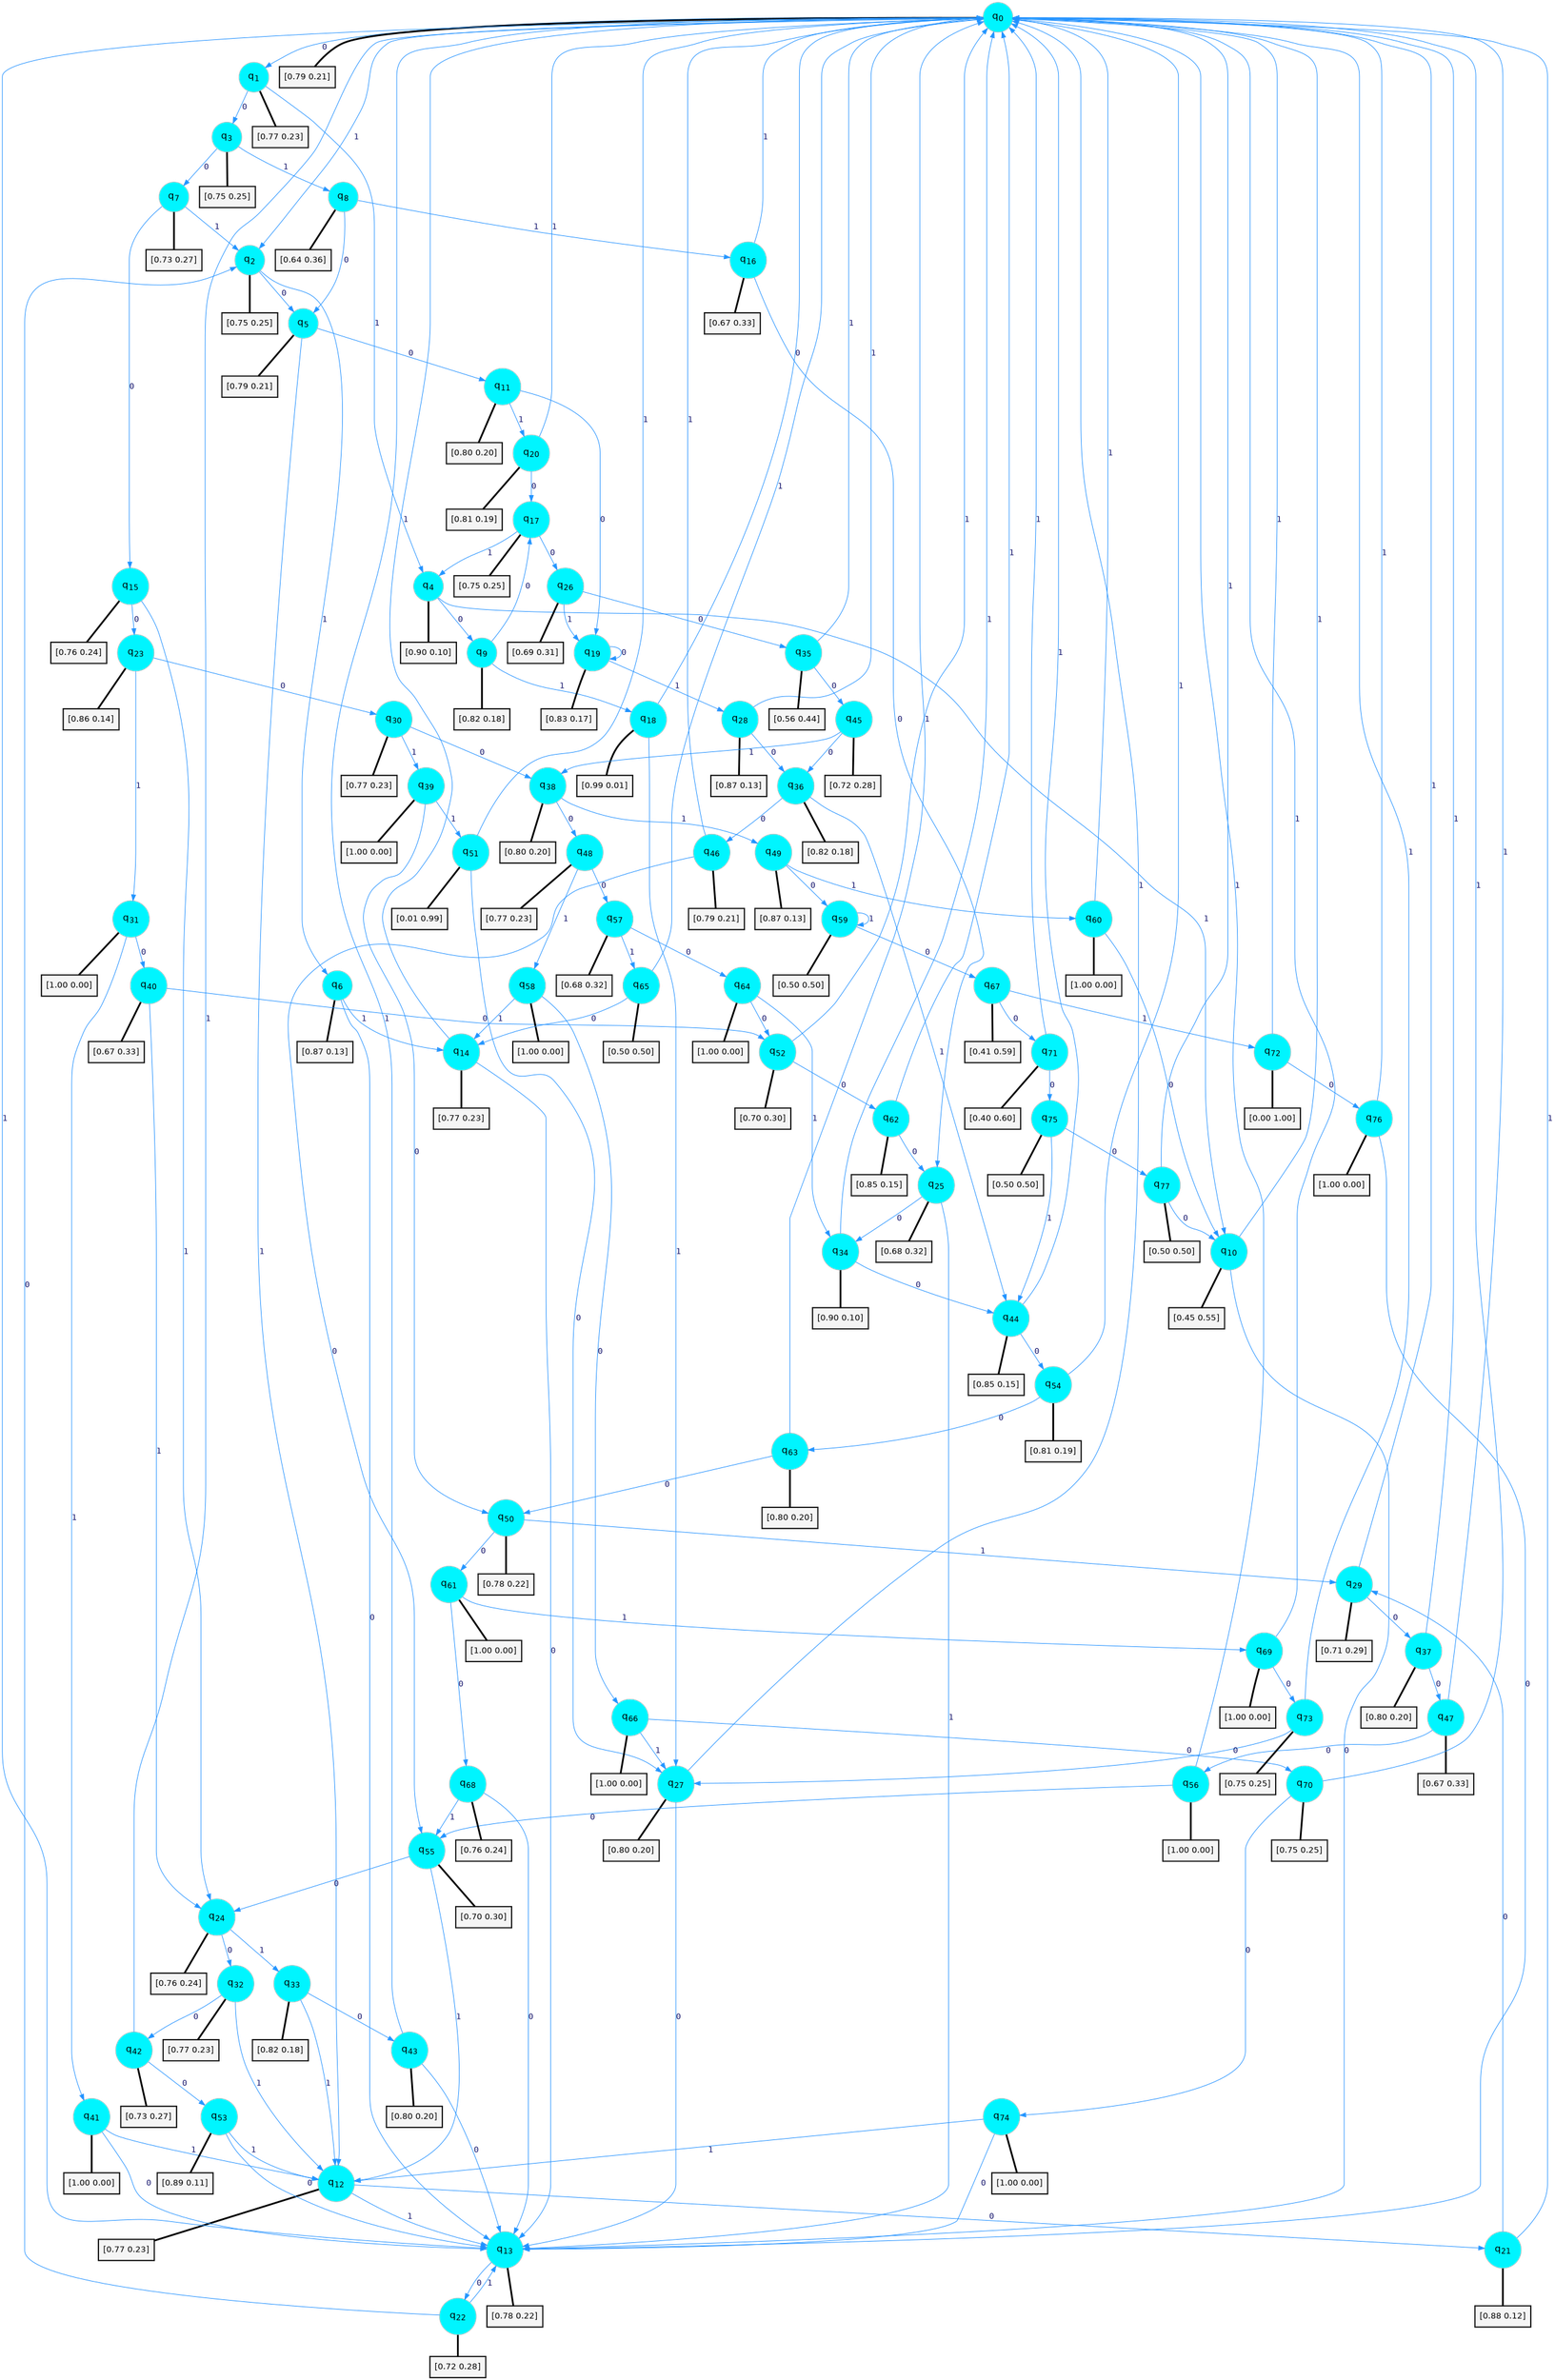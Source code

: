 digraph G {
graph [
bgcolor=transparent, dpi=300, rankdir=TD, size="40,25"];
node [
color=gray, fillcolor=turquoise1, fontcolor=black, fontname=Helvetica, fontsize=16, fontweight=bold, shape=circle, style=filled];
edge [
arrowsize=1, color=dodgerblue1, fontcolor=midnightblue, fontname=courier, fontweight=bold, penwidth=1, style=solid, weight=20];
0[label=<q<SUB>0</SUB>>];
1[label=<q<SUB>1</SUB>>];
2[label=<q<SUB>2</SUB>>];
3[label=<q<SUB>3</SUB>>];
4[label=<q<SUB>4</SUB>>];
5[label=<q<SUB>5</SUB>>];
6[label=<q<SUB>6</SUB>>];
7[label=<q<SUB>7</SUB>>];
8[label=<q<SUB>8</SUB>>];
9[label=<q<SUB>9</SUB>>];
10[label=<q<SUB>10</SUB>>];
11[label=<q<SUB>11</SUB>>];
12[label=<q<SUB>12</SUB>>];
13[label=<q<SUB>13</SUB>>];
14[label=<q<SUB>14</SUB>>];
15[label=<q<SUB>15</SUB>>];
16[label=<q<SUB>16</SUB>>];
17[label=<q<SUB>17</SUB>>];
18[label=<q<SUB>18</SUB>>];
19[label=<q<SUB>19</SUB>>];
20[label=<q<SUB>20</SUB>>];
21[label=<q<SUB>21</SUB>>];
22[label=<q<SUB>22</SUB>>];
23[label=<q<SUB>23</SUB>>];
24[label=<q<SUB>24</SUB>>];
25[label=<q<SUB>25</SUB>>];
26[label=<q<SUB>26</SUB>>];
27[label=<q<SUB>27</SUB>>];
28[label=<q<SUB>28</SUB>>];
29[label=<q<SUB>29</SUB>>];
30[label=<q<SUB>30</SUB>>];
31[label=<q<SUB>31</SUB>>];
32[label=<q<SUB>32</SUB>>];
33[label=<q<SUB>33</SUB>>];
34[label=<q<SUB>34</SUB>>];
35[label=<q<SUB>35</SUB>>];
36[label=<q<SUB>36</SUB>>];
37[label=<q<SUB>37</SUB>>];
38[label=<q<SUB>38</SUB>>];
39[label=<q<SUB>39</SUB>>];
40[label=<q<SUB>40</SUB>>];
41[label=<q<SUB>41</SUB>>];
42[label=<q<SUB>42</SUB>>];
43[label=<q<SUB>43</SUB>>];
44[label=<q<SUB>44</SUB>>];
45[label=<q<SUB>45</SUB>>];
46[label=<q<SUB>46</SUB>>];
47[label=<q<SUB>47</SUB>>];
48[label=<q<SUB>48</SUB>>];
49[label=<q<SUB>49</SUB>>];
50[label=<q<SUB>50</SUB>>];
51[label=<q<SUB>51</SUB>>];
52[label=<q<SUB>52</SUB>>];
53[label=<q<SUB>53</SUB>>];
54[label=<q<SUB>54</SUB>>];
55[label=<q<SUB>55</SUB>>];
56[label=<q<SUB>56</SUB>>];
57[label=<q<SUB>57</SUB>>];
58[label=<q<SUB>58</SUB>>];
59[label=<q<SUB>59</SUB>>];
60[label=<q<SUB>60</SUB>>];
61[label=<q<SUB>61</SUB>>];
62[label=<q<SUB>62</SUB>>];
63[label=<q<SUB>63</SUB>>];
64[label=<q<SUB>64</SUB>>];
65[label=<q<SUB>65</SUB>>];
66[label=<q<SUB>66</SUB>>];
67[label=<q<SUB>67</SUB>>];
68[label=<q<SUB>68</SUB>>];
69[label=<q<SUB>69</SUB>>];
70[label=<q<SUB>70</SUB>>];
71[label=<q<SUB>71</SUB>>];
72[label=<q<SUB>72</SUB>>];
73[label=<q<SUB>73</SUB>>];
74[label=<q<SUB>74</SUB>>];
75[label=<q<SUB>75</SUB>>];
76[label=<q<SUB>76</SUB>>];
77[label=<q<SUB>77</SUB>>];
78[label="[0.79 0.21]", shape=box,fontcolor=black, fontname=Helvetica, fontsize=14, penwidth=2, fillcolor=whitesmoke,color=black];
79[label="[0.77 0.23]", shape=box,fontcolor=black, fontname=Helvetica, fontsize=14, penwidth=2, fillcolor=whitesmoke,color=black];
80[label="[0.75 0.25]", shape=box,fontcolor=black, fontname=Helvetica, fontsize=14, penwidth=2, fillcolor=whitesmoke,color=black];
81[label="[0.75 0.25]", shape=box,fontcolor=black, fontname=Helvetica, fontsize=14, penwidth=2, fillcolor=whitesmoke,color=black];
82[label="[0.90 0.10]", shape=box,fontcolor=black, fontname=Helvetica, fontsize=14, penwidth=2, fillcolor=whitesmoke,color=black];
83[label="[0.79 0.21]", shape=box,fontcolor=black, fontname=Helvetica, fontsize=14, penwidth=2, fillcolor=whitesmoke,color=black];
84[label="[0.87 0.13]", shape=box,fontcolor=black, fontname=Helvetica, fontsize=14, penwidth=2, fillcolor=whitesmoke,color=black];
85[label="[0.73 0.27]", shape=box,fontcolor=black, fontname=Helvetica, fontsize=14, penwidth=2, fillcolor=whitesmoke,color=black];
86[label="[0.64 0.36]", shape=box,fontcolor=black, fontname=Helvetica, fontsize=14, penwidth=2, fillcolor=whitesmoke,color=black];
87[label="[0.82 0.18]", shape=box,fontcolor=black, fontname=Helvetica, fontsize=14, penwidth=2, fillcolor=whitesmoke,color=black];
88[label="[0.45 0.55]", shape=box,fontcolor=black, fontname=Helvetica, fontsize=14, penwidth=2, fillcolor=whitesmoke,color=black];
89[label="[0.80 0.20]", shape=box,fontcolor=black, fontname=Helvetica, fontsize=14, penwidth=2, fillcolor=whitesmoke,color=black];
90[label="[0.77 0.23]", shape=box,fontcolor=black, fontname=Helvetica, fontsize=14, penwidth=2, fillcolor=whitesmoke,color=black];
91[label="[0.78 0.22]", shape=box,fontcolor=black, fontname=Helvetica, fontsize=14, penwidth=2, fillcolor=whitesmoke,color=black];
92[label="[0.77 0.23]", shape=box,fontcolor=black, fontname=Helvetica, fontsize=14, penwidth=2, fillcolor=whitesmoke,color=black];
93[label="[0.76 0.24]", shape=box,fontcolor=black, fontname=Helvetica, fontsize=14, penwidth=2, fillcolor=whitesmoke,color=black];
94[label="[0.67 0.33]", shape=box,fontcolor=black, fontname=Helvetica, fontsize=14, penwidth=2, fillcolor=whitesmoke,color=black];
95[label="[0.75 0.25]", shape=box,fontcolor=black, fontname=Helvetica, fontsize=14, penwidth=2, fillcolor=whitesmoke,color=black];
96[label="[0.99 0.01]", shape=box,fontcolor=black, fontname=Helvetica, fontsize=14, penwidth=2, fillcolor=whitesmoke,color=black];
97[label="[0.83 0.17]", shape=box,fontcolor=black, fontname=Helvetica, fontsize=14, penwidth=2, fillcolor=whitesmoke,color=black];
98[label="[0.81 0.19]", shape=box,fontcolor=black, fontname=Helvetica, fontsize=14, penwidth=2, fillcolor=whitesmoke,color=black];
99[label="[0.88 0.12]", shape=box,fontcolor=black, fontname=Helvetica, fontsize=14, penwidth=2, fillcolor=whitesmoke,color=black];
100[label="[0.72 0.28]", shape=box,fontcolor=black, fontname=Helvetica, fontsize=14, penwidth=2, fillcolor=whitesmoke,color=black];
101[label="[0.86 0.14]", shape=box,fontcolor=black, fontname=Helvetica, fontsize=14, penwidth=2, fillcolor=whitesmoke,color=black];
102[label="[0.76 0.24]", shape=box,fontcolor=black, fontname=Helvetica, fontsize=14, penwidth=2, fillcolor=whitesmoke,color=black];
103[label="[0.68 0.32]", shape=box,fontcolor=black, fontname=Helvetica, fontsize=14, penwidth=2, fillcolor=whitesmoke,color=black];
104[label="[0.69 0.31]", shape=box,fontcolor=black, fontname=Helvetica, fontsize=14, penwidth=2, fillcolor=whitesmoke,color=black];
105[label="[0.80 0.20]", shape=box,fontcolor=black, fontname=Helvetica, fontsize=14, penwidth=2, fillcolor=whitesmoke,color=black];
106[label="[0.87 0.13]", shape=box,fontcolor=black, fontname=Helvetica, fontsize=14, penwidth=2, fillcolor=whitesmoke,color=black];
107[label="[0.71 0.29]", shape=box,fontcolor=black, fontname=Helvetica, fontsize=14, penwidth=2, fillcolor=whitesmoke,color=black];
108[label="[0.77 0.23]", shape=box,fontcolor=black, fontname=Helvetica, fontsize=14, penwidth=2, fillcolor=whitesmoke,color=black];
109[label="[1.00 0.00]", shape=box,fontcolor=black, fontname=Helvetica, fontsize=14, penwidth=2, fillcolor=whitesmoke,color=black];
110[label="[0.77 0.23]", shape=box,fontcolor=black, fontname=Helvetica, fontsize=14, penwidth=2, fillcolor=whitesmoke,color=black];
111[label="[0.82 0.18]", shape=box,fontcolor=black, fontname=Helvetica, fontsize=14, penwidth=2, fillcolor=whitesmoke,color=black];
112[label="[0.90 0.10]", shape=box,fontcolor=black, fontname=Helvetica, fontsize=14, penwidth=2, fillcolor=whitesmoke,color=black];
113[label="[0.56 0.44]", shape=box,fontcolor=black, fontname=Helvetica, fontsize=14, penwidth=2, fillcolor=whitesmoke,color=black];
114[label="[0.82 0.18]", shape=box,fontcolor=black, fontname=Helvetica, fontsize=14, penwidth=2, fillcolor=whitesmoke,color=black];
115[label="[0.80 0.20]", shape=box,fontcolor=black, fontname=Helvetica, fontsize=14, penwidth=2, fillcolor=whitesmoke,color=black];
116[label="[0.80 0.20]", shape=box,fontcolor=black, fontname=Helvetica, fontsize=14, penwidth=2, fillcolor=whitesmoke,color=black];
117[label="[1.00 0.00]", shape=box,fontcolor=black, fontname=Helvetica, fontsize=14, penwidth=2, fillcolor=whitesmoke,color=black];
118[label="[0.67 0.33]", shape=box,fontcolor=black, fontname=Helvetica, fontsize=14, penwidth=2, fillcolor=whitesmoke,color=black];
119[label="[1.00 0.00]", shape=box,fontcolor=black, fontname=Helvetica, fontsize=14, penwidth=2, fillcolor=whitesmoke,color=black];
120[label="[0.73 0.27]", shape=box,fontcolor=black, fontname=Helvetica, fontsize=14, penwidth=2, fillcolor=whitesmoke,color=black];
121[label="[0.80 0.20]", shape=box,fontcolor=black, fontname=Helvetica, fontsize=14, penwidth=2, fillcolor=whitesmoke,color=black];
122[label="[0.85 0.15]", shape=box,fontcolor=black, fontname=Helvetica, fontsize=14, penwidth=2, fillcolor=whitesmoke,color=black];
123[label="[0.72 0.28]", shape=box,fontcolor=black, fontname=Helvetica, fontsize=14, penwidth=2, fillcolor=whitesmoke,color=black];
124[label="[0.79 0.21]", shape=box,fontcolor=black, fontname=Helvetica, fontsize=14, penwidth=2, fillcolor=whitesmoke,color=black];
125[label="[0.67 0.33]", shape=box,fontcolor=black, fontname=Helvetica, fontsize=14, penwidth=2, fillcolor=whitesmoke,color=black];
126[label="[0.77 0.23]", shape=box,fontcolor=black, fontname=Helvetica, fontsize=14, penwidth=2, fillcolor=whitesmoke,color=black];
127[label="[0.87 0.13]", shape=box,fontcolor=black, fontname=Helvetica, fontsize=14, penwidth=2, fillcolor=whitesmoke,color=black];
128[label="[0.78 0.22]", shape=box,fontcolor=black, fontname=Helvetica, fontsize=14, penwidth=2, fillcolor=whitesmoke,color=black];
129[label="[0.01 0.99]", shape=box,fontcolor=black, fontname=Helvetica, fontsize=14, penwidth=2, fillcolor=whitesmoke,color=black];
130[label="[0.70 0.30]", shape=box,fontcolor=black, fontname=Helvetica, fontsize=14, penwidth=2, fillcolor=whitesmoke,color=black];
131[label="[0.89 0.11]", shape=box,fontcolor=black, fontname=Helvetica, fontsize=14, penwidth=2, fillcolor=whitesmoke,color=black];
132[label="[0.81 0.19]", shape=box,fontcolor=black, fontname=Helvetica, fontsize=14, penwidth=2, fillcolor=whitesmoke,color=black];
133[label="[0.70 0.30]", shape=box,fontcolor=black, fontname=Helvetica, fontsize=14, penwidth=2, fillcolor=whitesmoke,color=black];
134[label="[1.00 0.00]", shape=box,fontcolor=black, fontname=Helvetica, fontsize=14, penwidth=2, fillcolor=whitesmoke,color=black];
135[label="[0.68 0.32]", shape=box,fontcolor=black, fontname=Helvetica, fontsize=14, penwidth=2, fillcolor=whitesmoke,color=black];
136[label="[1.00 0.00]", shape=box,fontcolor=black, fontname=Helvetica, fontsize=14, penwidth=2, fillcolor=whitesmoke,color=black];
137[label="[0.50 0.50]", shape=box,fontcolor=black, fontname=Helvetica, fontsize=14, penwidth=2, fillcolor=whitesmoke,color=black];
138[label="[1.00 0.00]", shape=box,fontcolor=black, fontname=Helvetica, fontsize=14, penwidth=2, fillcolor=whitesmoke,color=black];
139[label="[1.00 0.00]", shape=box,fontcolor=black, fontname=Helvetica, fontsize=14, penwidth=2, fillcolor=whitesmoke,color=black];
140[label="[0.85 0.15]", shape=box,fontcolor=black, fontname=Helvetica, fontsize=14, penwidth=2, fillcolor=whitesmoke,color=black];
141[label="[0.80 0.20]", shape=box,fontcolor=black, fontname=Helvetica, fontsize=14, penwidth=2, fillcolor=whitesmoke,color=black];
142[label="[1.00 0.00]", shape=box,fontcolor=black, fontname=Helvetica, fontsize=14, penwidth=2, fillcolor=whitesmoke,color=black];
143[label="[0.50 0.50]", shape=box,fontcolor=black, fontname=Helvetica, fontsize=14, penwidth=2, fillcolor=whitesmoke,color=black];
144[label="[1.00 0.00]", shape=box,fontcolor=black, fontname=Helvetica, fontsize=14, penwidth=2, fillcolor=whitesmoke,color=black];
145[label="[0.41 0.59]", shape=box,fontcolor=black, fontname=Helvetica, fontsize=14, penwidth=2, fillcolor=whitesmoke,color=black];
146[label="[0.76 0.24]", shape=box,fontcolor=black, fontname=Helvetica, fontsize=14, penwidth=2, fillcolor=whitesmoke,color=black];
147[label="[1.00 0.00]", shape=box,fontcolor=black, fontname=Helvetica, fontsize=14, penwidth=2, fillcolor=whitesmoke,color=black];
148[label="[0.75 0.25]", shape=box,fontcolor=black, fontname=Helvetica, fontsize=14, penwidth=2, fillcolor=whitesmoke,color=black];
149[label="[0.40 0.60]", shape=box,fontcolor=black, fontname=Helvetica, fontsize=14, penwidth=2, fillcolor=whitesmoke,color=black];
150[label="[0.00 1.00]", shape=box,fontcolor=black, fontname=Helvetica, fontsize=14, penwidth=2, fillcolor=whitesmoke,color=black];
151[label="[0.75 0.25]", shape=box,fontcolor=black, fontname=Helvetica, fontsize=14, penwidth=2, fillcolor=whitesmoke,color=black];
152[label="[1.00 0.00]", shape=box,fontcolor=black, fontname=Helvetica, fontsize=14, penwidth=2, fillcolor=whitesmoke,color=black];
153[label="[0.50 0.50]", shape=box,fontcolor=black, fontname=Helvetica, fontsize=14, penwidth=2, fillcolor=whitesmoke,color=black];
154[label="[1.00 0.00]", shape=box,fontcolor=black, fontname=Helvetica, fontsize=14, penwidth=2, fillcolor=whitesmoke,color=black];
155[label="[0.50 0.50]", shape=box,fontcolor=black, fontname=Helvetica, fontsize=14, penwidth=2, fillcolor=whitesmoke,color=black];
0->1 [label=0];
0->2 [label=1];
0->78 [arrowhead=none, penwidth=3,color=black];
1->3 [label=0];
1->4 [label=1];
1->79 [arrowhead=none, penwidth=3,color=black];
2->5 [label=0];
2->6 [label=1];
2->80 [arrowhead=none, penwidth=3,color=black];
3->7 [label=0];
3->8 [label=1];
3->81 [arrowhead=none, penwidth=3,color=black];
4->9 [label=0];
4->10 [label=1];
4->82 [arrowhead=none, penwidth=3,color=black];
5->11 [label=0];
5->12 [label=1];
5->83 [arrowhead=none, penwidth=3,color=black];
6->13 [label=0];
6->14 [label=1];
6->84 [arrowhead=none, penwidth=3,color=black];
7->15 [label=0];
7->2 [label=1];
7->85 [arrowhead=none, penwidth=3,color=black];
8->5 [label=0];
8->16 [label=1];
8->86 [arrowhead=none, penwidth=3,color=black];
9->17 [label=0];
9->18 [label=1];
9->87 [arrowhead=none, penwidth=3,color=black];
10->13 [label=0];
10->0 [label=1];
10->88 [arrowhead=none, penwidth=3,color=black];
11->19 [label=0];
11->20 [label=1];
11->89 [arrowhead=none, penwidth=3,color=black];
12->21 [label=0];
12->13 [label=1];
12->90 [arrowhead=none, penwidth=3,color=black];
13->22 [label=0];
13->0 [label=1];
13->91 [arrowhead=none, penwidth=3,color=black];
14->13 [label=0];
14->0 [label=1];
14->92 [arrowhead=none, penwidth=3,color=black];
15->23 [label=0];
15->24 [label=1];
15->93 [arrowhead=none, penwidth=3,color=black];
16->25 [label=0];
16->0 [label=1];
16->94 [arrowhead=none, penwidth=3,color=black];
17->26 [label=0];
17->4 [label=1];
17->95 [arrowhead=none, penwidth=3,color=black];
18->0 [label=0];
18->27 [label=1];
18->96 [arrowhead=none, penwidth=3,color=black];
19->19 [label=0];
19->28 [label=1];
19->97 [arrowhead=none, penwidth=3,color=black];
20->17 [label=0];
20->0 [label=1];
20->98 [arrowhead=none, penwidth=3,color=black];
21->29 [label=0];
21->0 [label=1];
21->99 [arrowhead=none, penwidth=3,color=black];
22->2 [label=0];
22->13 [label=1];
22->100 [arrowhead=none, penwidth=3,color=black];
23->30 [label=0];
23->31 [label=1];
23->101 [arrowhead=none, penwidth=3,color=black];
24->32 [label=0];
24->33 [label=1];
24->102 [arrowhead=none, penwidth=3,color=black];
25->34 [label=0];
25->13 [label=1];
25->103 [arrowhead=none, penwidth=3,color=black];
26->35 [label=0];
26->19 [label=1];
26->104 [arrowhead=none, penwidth=3,color=black];
27->13 [label=0];
27->0 [label=1];
27->105 [arrowhead=none, penwidth=3,color=black];
28->36 [label=0];
28->0 [label=1];
28->106 [arrowhead=none, penwidth=3,color=black];
29->37 [label=0];
29->0 [label=1];
29->107 [arrowhead=none, penwidth=3,color=black];
30->38 [label=0];
30->39 [label=1];
30->108 [arrowhead=none, penwidth=3,color=black];
31->40 [label=0];
31->41 [label=1];
31->109 [arrowhead=none, penwidth=3,color=black];
32->42 [label=0];
32->12 [label=1];
32->110 [arrowhead=none, penwidth=3,color=black];
33->43 [label=0];
33->12 [label=1];
33->111 [arrowhead=none, penwidth=3,color=black];
34->44 [label=0];
34->0 [label=1];
34->112 [arrowhead=none, penwidth=3,color=black];
35->45 [label=0];
35->0 [label=1];
35->113 [arrowhead=none, penwidth=3,color=black];
36->46 [label=0];
36->44 [label=1];
36->114 [arrowhead=none, penwidth=3,color=black];
37->47 [label=0];
37->0 [label=1];
37->115 [arrowhead=none, penwidth=3,color=black];
38->48 [label=0];
38->49 [label=1];
38->116 [arrowhead=none, penwidth=3,color=black];
39->50 [label=0];
39->51 [label=1];
39->117 [arrowhead=none, penwidth=3,color=black];
40->52 [label=0];
40->24 [label=1];
40->118 [arrowhead=none, penwidth=3,color=black];
41->13 [label=0];
41->12 [label=1];
41->119 [arrowhead=none, penwidth=3,color=black];
42->53 [label=0];
42->0 [label=1];
42->120 [arrowhead=none, penwidth=3,color=black];
43->13 [label=0];
43->0 [label=1];
43->121 [arrowhead=none, penwidth=3,color=black];
44->54 [label=0];
44->0 [label=1];
44->122 [arrowhead=none, penwidth=3,color=black];
45->36 [label=0];
45->38 [label=1];
45->123 [arrowhead=none, penwidth=3,color=black];
46->55 [label=0];
46->0 [label=1];
46->124 [arrowhead=none, penwidth=3,color=black];
47->56 [label=0];
47->0 [label=1];
47->125 [arrowhead=none, penwidth=3,color=black];
48->57 [label=0];
48->58 [label=1];
48->126 [arrowhead=none, penwidth=3,color=black];
49->59 [label=0];
49->60 [label=1];
49->127 [arrowhead=none, penwidth=3,color=black];
50->61 [label=0];
50->29 [label=1];
50->128 [arrowhead=none, penwidth=3,color=black];
51->27 [label=0];
51->0 [label=1];
51->129 [arrowhead=none, penwidth=3,color=black];
52->62 [label=0];
52->0 [label=1];
52->130 [arrowhead=none, penwidth=3,color=black];
53->13 [label=0];
53->12 [label=1];
53->131 [arrowhead=none, penwidth=3,color=black];
54->63 [label=0];
54->0 [label=1];
54->132 [arrowhead=none, penwidth=3,color=black];
55->24 [label=0];
55->12 [label=1];
55->133 [arrowhead=none, penwidth=3,color=black];
56->55 [label=0];
56->0 [label=1];
56->134 [arrowhead=none, penwidth=3,color=black];
57->64 [label=0];
57->65 [label=1];
57->135 [arrowhead=none, penwidth=3,color=black];
58->66 [label=0];
58->14 [label=1];
58->136 [arrowhead=none, penwidth=3,color=black];
59->67 [label=0];
59->59 [label=1];
59->137 [arrowhead=none, penwidth=3,color=black];
60->10 [label=0];
60->0 [label=1];
60->138 [arrowhead=none, penwidth=3,color=black];
61->68 [label=0];
61->69 [label=1];
61->139 [arrowhead=none, penwidth=3,color=black];
62->25 [label=0];
62->0 [label=1];
62->140 [arrowhead=none, penwidth=3,color=black];
63->50 [label=0];
63->0 [label=1];
63->141 [arrowhead=none, penwidth=3,color=black];
64->52 [label=0];
64->34 [label=1];
64->142 [arrowhead=none, penwidth=3,color=black];
65->14 [label=0];
65->0 [label=1];
65->143 [arrowhead=none, penwidth=3,color=black];
66->70 [label=0];
66->27 [label=1];
66->144 [arrowhead=none, penwidth=3,color=black];
67->71 [label=0];
67->72 [label=1];
67->145 [arrowhead=none, penwidth=3,color=black];
68->13 [label=0];
68->55 [label=1];
68->146 [arrowhead=none, penwidth=3,color=black];
69->73 [label=0];
69->0 [label=1];
69->147 [arrowhead=none, penwidth=3,color=black];
70->74 [label=0];
70->0 [label=1];
70->148 [arrowhead=none, penwidth=3,color=black];
71->75 [label=0];
71->0 [label=1];
71->149 [arrowhead=none, penwidth=3,color=black];
72->76 [label=0];
72->0 [label=1];
72->150 [arrowhead=none, penwidth=3,color=black];
73->27 [label=0];
73->0 [label=1];
73->151 [arrowhead=none, penwidth=3,color=black];
74->13 [label=0];
74->12 [label=1];
74->152 [arrowhead=none, penwidth=3,color=black];
75->77 [label=0];
75->44 [label=1];
75->153 [arrowhead=none, penwidth=3,color=black];
76->13 [label=0];
76->0 [label=1];
76->154 [arrowhead=none, penwidth=3,color=black];
77->10 [label=0];
77->0 [label=1];
77->155 [arrowhead=none, penwidth=3,color=black];
}

